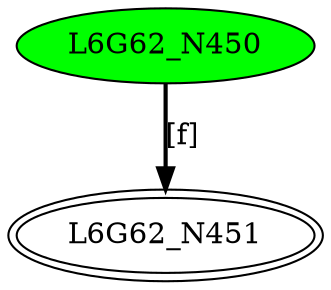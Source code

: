 digraph G62{
"L6G62_N450" [style=filled,fillcolor=green];
"L6G62_N451" [peripheries=2];
"L6G62_N450"->"L6G62_N451" [style = bold, label = "[f]"];
}

